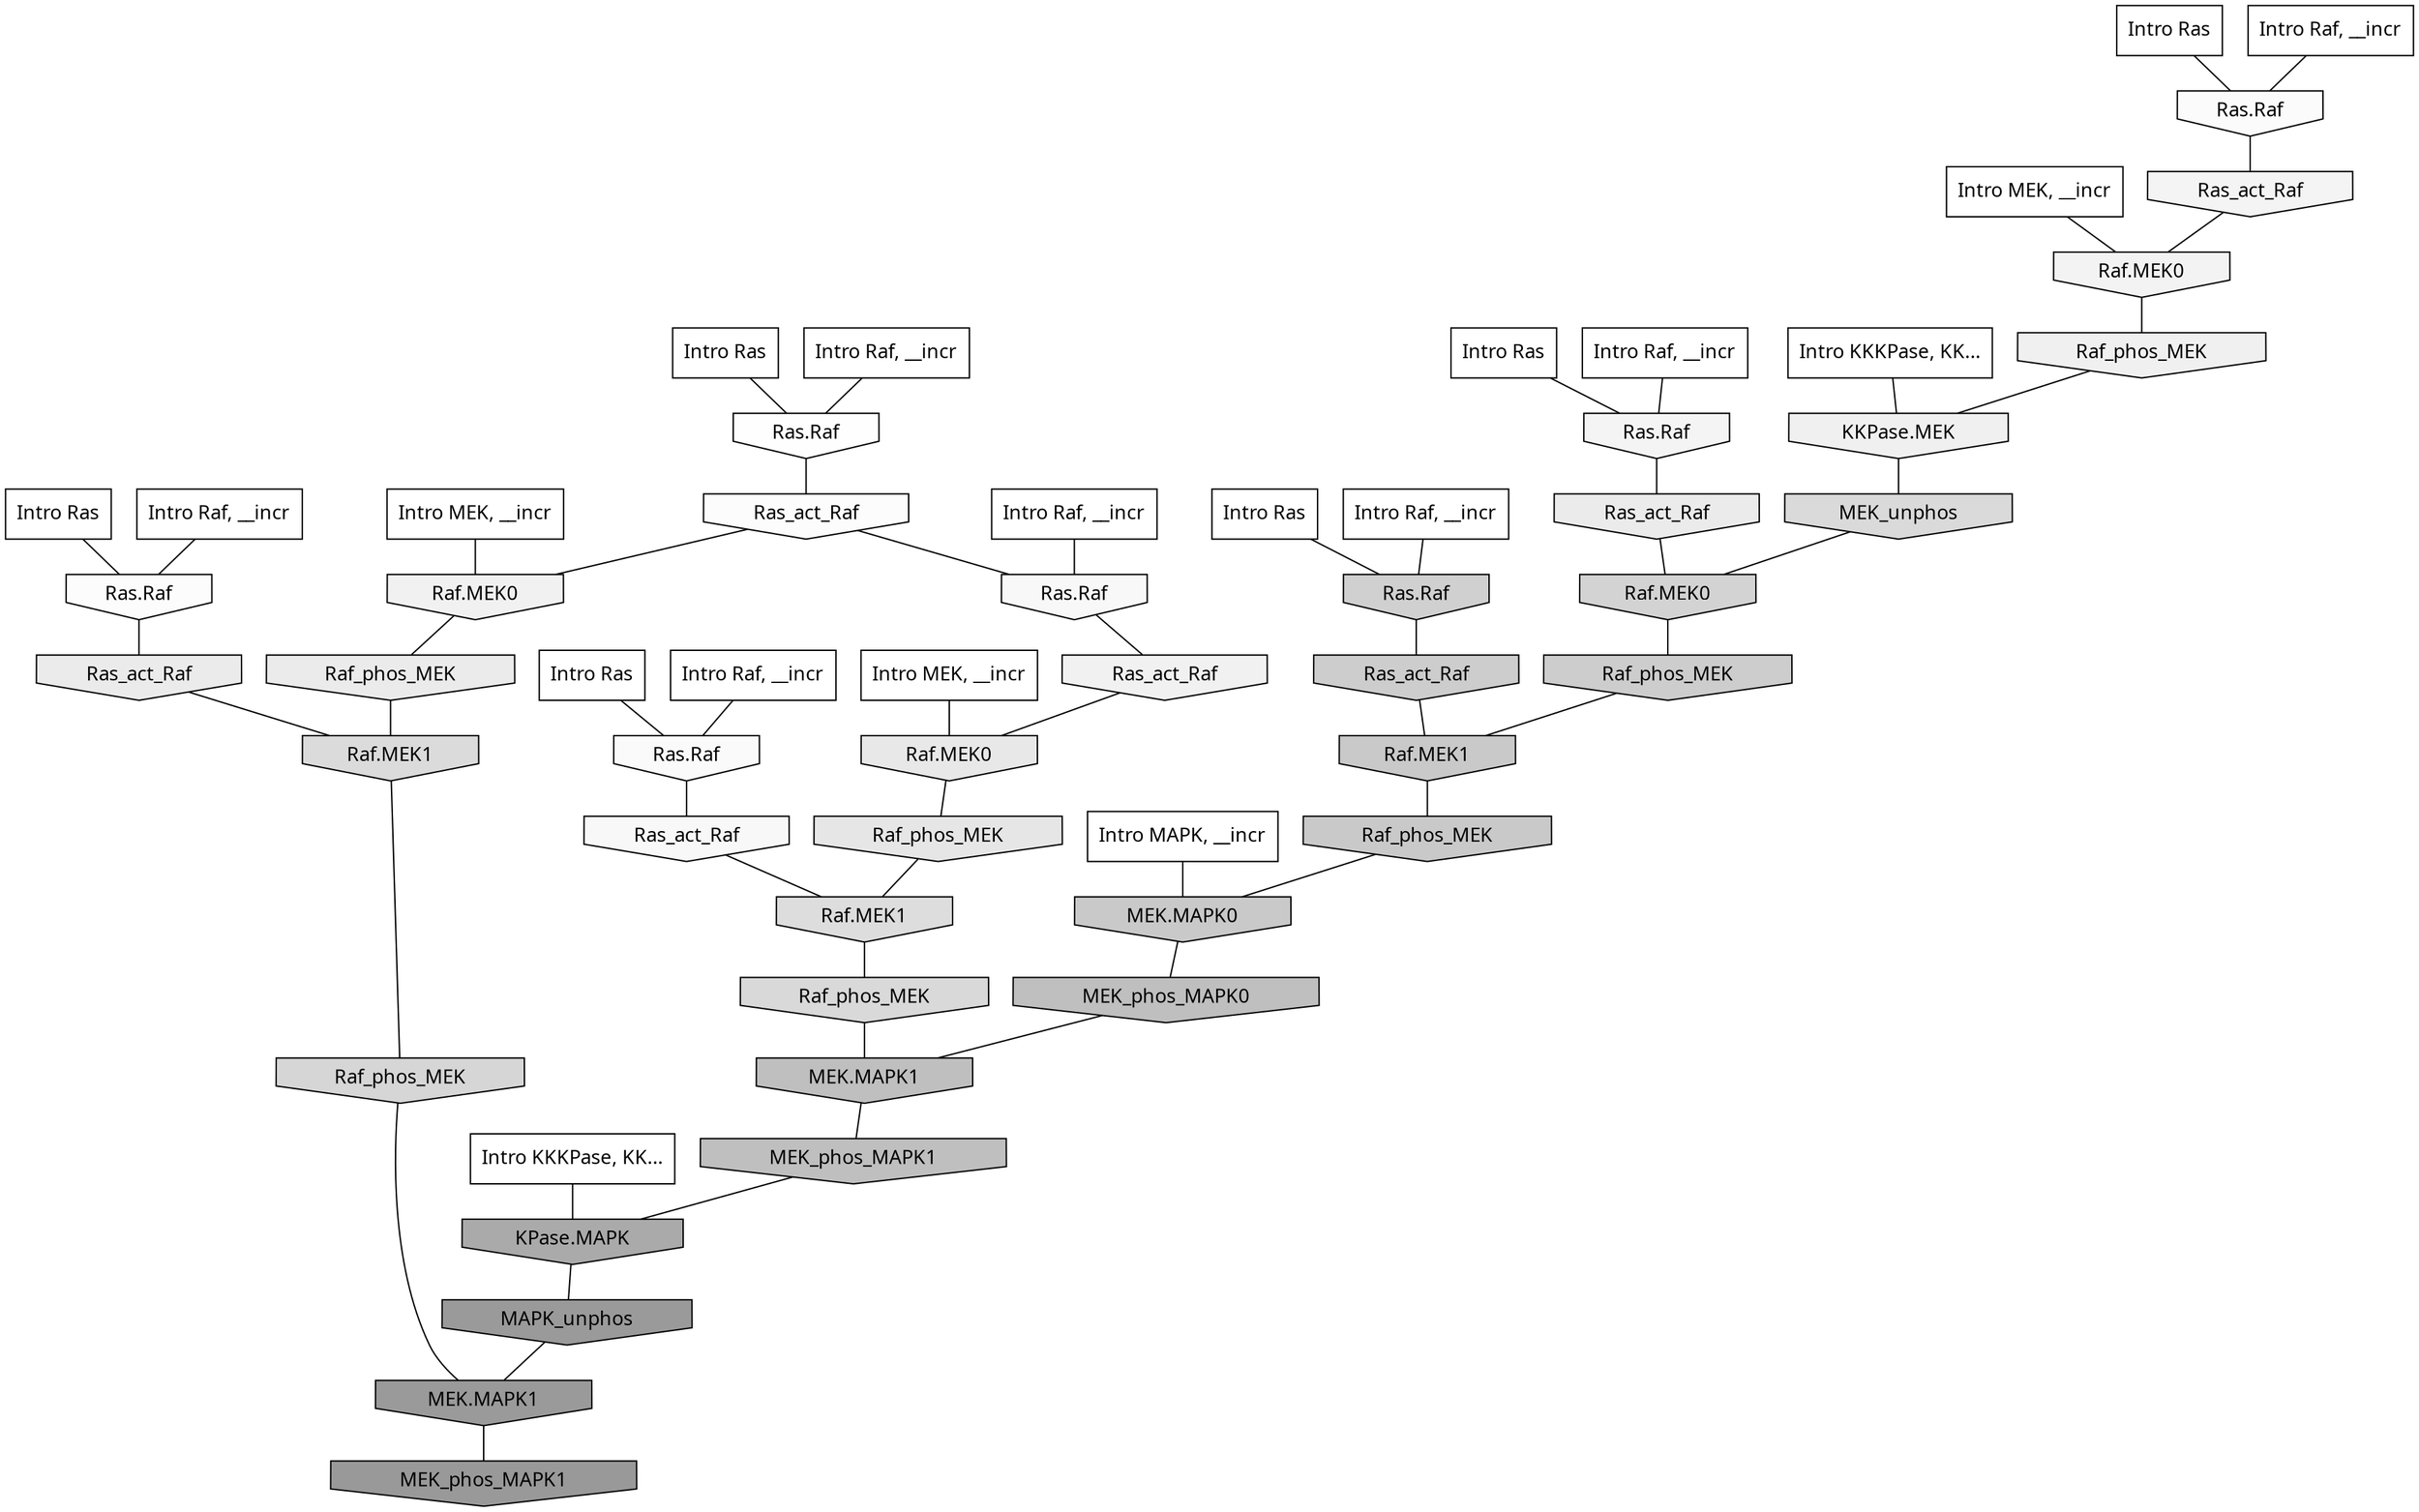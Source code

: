 digraph G{
  rankdir="TB";
  ranksep=0.30;
  node [fontname="CMU Serif"];
  edge [fontname="CMU Serif"];
  
  3 [label="Intro Ras", shape=rectangle, style=filled, fillcolor="0.000 0.000 1.000"]
  
  9 [label="Intro Ras", shape=rectangle, style=filled, fillcolor="0.000 0.000 1.000"]
  
  32 [label="Intro Ras", shape=rectangle, style=filled, fillcolor="0.000 0.000 1.000"]
  
  35 [label="Intro Ras", shape=rectangle, style=filled, fillcolor="0.000 0.000 1.000"]
  
  49 [label="Intro Ras", shape=rectangle, style=filled, fillcolor="0.000 0.000 1.000"]
  
  60 [label="Intro Ras", shape=rectangle, style=filled, fillcolor="0.000 0.000 1.000"]
  
  551 [label="Intro Raf, __incr", shape=rectangle, style=filled, fillcolor="0.000 0.000 1.000"]
  
  640 [label="Intro Raf, __incr", shape=rectangle, style=filled, fillcolor="0.000 0.000 1.000"]
  
  853 [label="Intro Raf, __incr", shape=rectangle, style=filled, fillcolor="0.000 0.000 1.000"]
  
  933 [label="Intro Raf, __incr", shape=rectangle, style=filled, fillcolor="0.000 0.000 1.000"]
  
  939 [label="Intro Raf, __incr", shape=rectangle, style=filled, fillcolor="0.000 0.000 1.000"]
  
  965 [label="Intro Raf, __incr", shape=rectangle, style=filled, fillcolor="0.000 0.000 1.000"]
  
  1031 [label="Intro Raf, __incr", shape=rectangle, style=filled, fillcolor="0.000 0.000 1.000"]
  
  1177 [label="Intro MEK, __incr", shape=rectangle, style=filled, fillcolor="0.000 0.000 1.000"]
  
  1322 [label="Intro MEK, __incr", shape=rectangle, style=filled, fillcolor="0.000 0.000 1.000"]
  
  1940 [label="Intro MEK, __incr", shape=rectangle, style=filled, fillcolor="0.000 0.000 1.000"]
  
  2157 [label="Intro MAPK, __incr", shape=rectangle, style=filled, fillcolor="0.000 0.000 1.000"]
  
  3142 [label="Intro KKKPase, KK...", shape=rectangle, style=filled, fillcolor="0.000 0.000 1.000"]
  
  3154 [label="Intro KKKPase, KK...", shape=rectangle, style=filled, fillcolor="0.000 0.000 1.000"]
  
  3379 [label="Ras.Raf", shape=invhouse, style=filled, fillcolor="0.000 0.000 0.994"]
  
  3460 [label="Ras_act_Raf", shape=invhouse, style=filled, fillcolor="0.000 0.000 0.986"]
  
  3475 [label="Ras.Raf", shape=invhouse, style=filled, fillcolor="0.000 0.000 0.986"]
  
  3521 [label="Ras.Raf", shape=invhouse, style=filled, fillcolor="0.000 0.000 0.981"]
  
  3547 [label="Ras.Raf", shape=invhouse, style=filled, fillcolor="0.000 0.000 0.980"]
  
  3668 [label="Ras.Raf", shape=invhouse, style=filled, fillcolor="0.000 0.000 0.972"]
  
  3705 [label="Ras_act_Raf", shape=invhouse, style=filled, fillcolor="0.000 0.000 0.970"]
  
  4053 [label="Ras.Raf", shape=invhouse, style=filled, fillcolor="0.000 0.000 0.957"]
  
  4140 [label="Ras_act_Raf", shape=invhouse, style=filled, fillcolor="0.000 0.000 0.954"]
  
  4222 [label="Raf.MEK0", shape=invhouse, style=filled, fillcolor="0.000 0.000 0.951"]
  
  4357 [label="Ras_act_Raf", shape=invhouse, style=filled, fillcolor="0.000 0.000 0.945"]
  
  4381 [label="Raf.MEK0", shape=invhouse, style=filled, fillcolor="0.000 0.000 0.944"]
  
  4486 [label="Raf_phos_MEK", shape=invhouse, style=filled, fillcolor="0.000 0.000 0.941"]
  
  4513 [label="KKPase.MEK", shape=invhouse, style=filled, fillcolor="0.000 0.000 0.940"]
  
  5055 [label="Ras_act_Raf", shape=invhouse, style=filled, fillcolor="0.000 0.000 0.921"]
  
  5082 [label="Ras_act_Raf", shape=invhouse, style=filled, fillcolor="0.000 0.000 0.920"]
  
  5114 [label="Raf_phos_MEK", shape=invhouse, style=filled, fillcolor="0.000 0.000 0.919"]
  
  5512 [label="Raf.MEK0", shape=invhouse, style=filled, fillcolor="0.000 0.000 0.907"]
  
  5764 [label="Raf_phos_MEK", shape=invhouse, style=filled, fillcolor="0.000 0.000 0.899"]
  
  7345 [label="Raf.MEK1", shape=invhouse, style=filled, fillcolor="0.000 0.000 0.864"]
  
  7809 [label="Raf.MEK1", shape=invhouse, style=filled, fillcolor="0.000 0.000 0.856"]
  
  8049 [label="MEK_unphos", shape=invhouse, style=filled, fillcolor="0.000 0.000 0.852"]
  
  8093 [label="Raf_phos_MEK", shape=invhouse, style=filled, fillcolor="0.000 0.000 0.851"]
  
  8863 [label="Raf_phos_MEK", shape=invhouse, style=filled, fillcolor="0.000 0.000 0.838"]
  
  9681 [label="Raf.MEK0", shape=invhouse, style=filled, fillcolor="0.000 0.000 0.827"]
  
  10635 [label="Ras.Raf", shape=invhouse, style=filled, fillcolor="0.000 0.000 0.816"]
  
  11754 [label="Ras_act_Raf", shape=invhouse, style=filled, fillcolor="0.000 0.000 0.804"]
  
  11825 [label="Raf_phos_MEK", shape=invhouse, style=filled, fillcolor="0.000 0.000 0.804"]
  
  13564 [label="Raf.MEK1", shape=invhouse, style=filled, fillcolor="0.000 0.000 0.788"]
  
  13647 [label="Raf_phos_MEK", shape=invhouse, style=filled, fillcolor="0.000 0.000 0.787"]
  
  13658 [label="MEK.MAPK0", shape=invhouse, style=filled, fillcolor="0.000 0.000 0.787"]
  
  17377 [label="MEK_phos_MAPK0", shape=invhouse, style=filled, fillcolor="0.000 0.000 0.748"]
  
  17378 [label="MEK.MAPK1", shape=invhouse, style=filled, fillcolor="0.000 0.000 0.748"]
  
  17403 [label="MEK_phos_MAPK1", shape=invhouse, style=filled, fillcolor="0.000 0.000 0.747"]
  
  20513 [label="KPase.MAPK", shape=invhouse, style=filled, fillcolor="0.000 0.000 0.667"]
  
  22288 [label="MAPK_unphos", shape=invhouse, style=filled, fillcolor="0.000 0.000 0.603"]
  
  22289 [label="MEK.MAPK1", shape=invhouse, style=filled, fillcolor="0.000 0.000 0.603"]
  
  22364 [label="MEK_phos_MAPK1", shape=invhouse, style=filled, fillcolor="0.000 0.000 0.600"]
  
  
  22289 -> 22364 [dir=none, color="0.000 0.000 0.000"] 
  22288 -> 22289 [dir=none, color="0.000 0.000 0.000"] 
  20513 -> 22288 [dir=none, color="0.000 0.000 0.000"] 
  17403 -> 20513 [dir=none, color="0.000 0.000 0.000"] 
  17378 -> 17403 [dir=none, color="0.000 0.000 0.000"] 
  17377 -> 17378 [dir=none, color="0.000 0.000 0.000"] 
  13658 -> 17377 [dir=none, color="0.000 0.000 0.000"] 
  13647 -> 13658 [dir=none, color="0.000 0.000 0.000"] 
  13564 -> 13647 [dir=none, color="0.000 0.000 0.000"] 
  11825 -> 13564 [dir=none, color="0.000 0.000 0.000"] 
  11754 -> 13564 [dir=none, color="0.000 0.000 0.000"] 
  10635 -> 11754 [dir=none, color="0.000 0.000 0.000"] 
  9681 -> 11825 [dir=none, color="0.000 0.000 0.000"] 
  8863 -> 22289 [dir=none, color="0.000 0.000 0.000"] 
  8093 -> 17378 [dir=none, color="0.000 0.000 0.000"] 
  8049 -> 9681 [dir=none, color="0.000 0.000 0.000"] 
  7809 -> 8863 [dir=none, color="0.000 0.000 0.000"] 
  7345 -> 8093 [dir=none, color="0.000 0.000 0.000"] 
  5764 -> 7345 [dir=none, color="0.000 0.000 0.000"] 
  5512 -> 5764 [dir=none, color="0.000 0.000 0.000"] 
  5114 -> 7809 [dir=none, color="0.000 0.000 0.000"] 
  5082 -> 7809 [dir=none, color="0.000 0.000 0.000"] 
  5055 -> 9681 [dir=none, color="0.000 0.000 0.000"] 
  4513 -> 8049 [dir=none, color="0.000 0.000 0.000"] 
  4486 -> 4513 [dir=none, color="0.000 0.000 0.000"] 
  4381 -> 5114 [dir=none, color="0.000 0.000 0.000"] 
  4357 -> 5512 [dir=none, color="0.000 0.000 0.000"] 
  4222 -> 4486 [dir=none, color="0.000 0.000 0.000"] 
  4140 -> 4222 [dir=none, color="0.000 0.000 0.000"] 
  4053 -> 5055 [dir=none, color="0.000 0.000 0.000"] 
  3705 -> 7345 [dir=none, color="0.000 0.000 0.000"] 
  3668 -> 4357 [dir=none, color="0.000 0.000 0.000"] 
  3547 -> 3705 [dir=none, color="0.000 0.000 0.000"] 
  3521 -> 4140 [dir=none, color="0.000 0.000 0.000"] 
  3475 -> 5082 [dir=none, color="0.000 0.000 0.000"] 
  3460 -> 3668 [dir=none, color="0.000 0.000 0.000"] 
  3460 -> 4381 [dir=none, color="0.000 0.000 0.000"] 
  3379 -> 3460 [dir=none, color="0.000 0.000 0.000"] 
  3154 -> 20513 [dir=none, color="0.000 0.000 0.000"] 
  3142 -> 4513 [dir=none, color="0.000 0.000 0.000"] 
  2157 -> 13658 [dir=none, color="0.000 0.000 0.000"] 
  1940 -> 4381 [dir=none, color="0.000 0.000 0.000"] 
  1322 -> 4222 [dir=none, color="0.000 0.000 0.000"] 
  1177 -> 5512 [dir=none, color="0.000 0.000 0.000"] 
  1031 -> 3379 [dir=none, color="0.000 0.000 0.000"] 
  965 -> 3547 [dir=none, color="0.000 0.000 0.000"] 
  939 -> 10635 [dir=none, color="0.000 0.000 0.000"] 
  933 -> 3475 [dir=none, color="0.000 0.000 0.000"] 
  853 -> 3521 [dir=none, color="0.000 0.000 0.000"] 
  640 -> 4053 [dir=none, color="0.000 0.000 0.000"] 
  551 -> 3668 [dir=none, color="0.000 0.000 0.000"] 
  60 -> 4053 [dir=none, color="0.000 0.000 0.000"] 
  49 -> 3475 [dir=none, color="0.000 0.000 0.000"] 
  35 -> 10635 [dir=none, color="0.000 0.000 0.000"] 
  32 -> 3521 [dir=none, color="0.000 0.000 0.000"] 
  9 -> 3379 [dir=none, color="0.000 0.000 0.000"] 
  3 -> 3547 [dir=none, color="0.000 0.000 0.000"] 
  
  }
